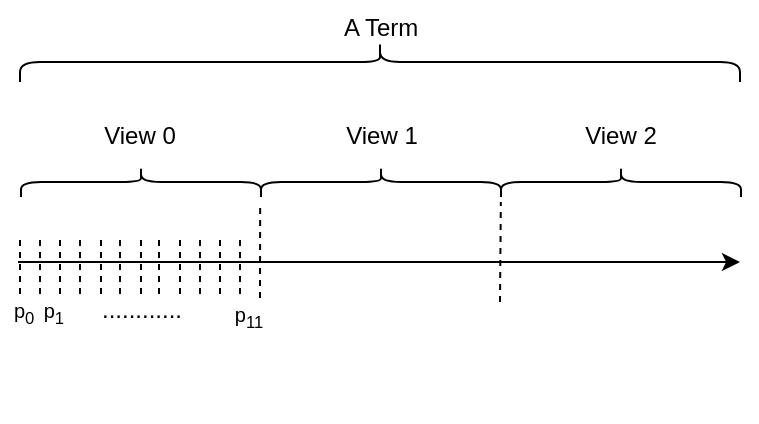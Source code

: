 <mxfile version="10.7.1" type="github"><diagram id="zgskr8rWmAI7nZ5oI1WV" name="Page-1"><mxGraphModel dx="465" dy="264" grid="1" gridSize="10" guides="1" tooltips="1" connect="1" arrows="1" fold="1" page="1" pageScale="1" pageWidth="850" pageHeight="1100" math="0" shadow="0"><root><mxCell id="0"/><mxCell id="1" parent="0"/><mxCell id="pENLTloQAE79HkyMmiLk-13" value="" style="group" vertex="1" connectable="0" parent="1"><mxGeometry x="39" y="90" width="361" height="200" as="geometry"/></mxCell><mxCell id="pENLTloQAE79HkyMmiLk-3" value="" style="endArrow=classic;html=1;" edge="1" parent="pENLTloQAE79HkyMmiLk-13"><mxGeometry width="50" height="50" relative="1" as="geometry"><mxPoint y="120" as="sourcePoint"/><mxPoint x="361" y="120" as="targetPoint"/></mxGeometry></mxCell><mxCell id="pENLTloQAE79HkyMmiLk-4" value="" style="endArrow=none;dashed=1;html=1;" edge="1" parent="pENLTloQAE79HkyMmiLk-13"><mxGeometry width="50" height="50" relative="1" as="geometry"><mxPoint x="121" y="138" as="sourcePoint"/><mxPoint x="121.085" y="90" as="targetPoint"/></mxGeometry></mxCell><mxCell id="pENLTloQAE79HkyMmiLk-6" value="" style="endArrow=none;dashed=1;html=1;" edge="1" parent="pENLTloQAE79HkyMmiLk-13"><mxGeometry width="50" height="50" relative="1" as="geometry"><mxPoint x="241" y="140" as="sourcePoint"/><mxPoint x="241.419" y="90" as="targetPoint"/></mxGeometry></mxCell><mxCell id="pENLTloQAE79HkyMmiLk-7" value="" style="shape=curlyBracket;whiteSpace=wrap;html=1;rounded=1;rotation=90;" vertex="1" parent="pENLTloQAE79HkyMmiLk-13"><mxGeometry x="54" y="20" width="15" height="120" as="geometry"/></mxCell><mxCell id="pENLTloQAE79HkyMmiLk-8" value="" style="shape=curlyBracket;whiteSpace=wrap;html=1;rounded=1;rotation=90;" vertex="1" parent="pENLTloQAE79HkyMmiLk-13"><mxGeometry x="294" y="20" width="15" height="120" as="geometry"/></mxCell><mxCell id="pENLTloQAE79HkyMmiLk-9" value="" style="shape=curlyBracket;whiteSpace=wrap;html=1;rounded=1;rotation=90;" vertex="1" parent="pENLTloQAE79HkyMmiLk-13"><mxGeometry x="174" y="20" width="15" height="120" as="geometry"/></mxCell><mxCell id="pENLTloQAE79HkyMmiLk-10" value="View 0" style="text;html=1;strokeColor=none;fillColor=none;align=center;verticalAlign=middle;whiteSpace=wrap;rounded=0;" vertex="1" parent="pENLTloQAE79HkyMmiLk-13"><mxGeometry x="38.5" y="47" width="44" height="20" as="geometry"/></mxCell><mxCell id="pENLTloQAE79HkyMmiLk-11" value="View 1" style="text;html=1;strokeColor=none;fillColor=none;align=center;verticalAlign=middle;whiteSpace=wrap;rounded=0;" vertex="1" parent="pENLTloQAE79HkyMmiLk-13"><mxGeometry x="159.5" y="47" width="44" height="20" as="geometry"/></mxCell><mxCell id="pENLTloQAE79HkyMmiLk-12" value="View 2" style="text;html=1;strokeColor=none;fillColor=none;align=center;verticalAlign=middle;whiteSpace=wrap;rounded=0;" vertex="1" parent="pENLTloQAE79HkyMmiLk-13"><mxGeometry x="275" y="47" width="53" height="20" as="geometry"/></mxCell><mxCell id="pENLTloQAE79HkyMmiLk-16" value="" style="endArrow=none;dashed=1;html=1;" edge="1" parent="pENLTloQAE79HkyMmiLk-13"><mxGeometry width="50" height="50" relative="1" as="geometry"><mxPoint x="11" y="136" as="sourcePoint"/><mxPoint x="11" y="106" as="targetPoint"/></mxGeometry></mxCell><mxCell id="pENLTloQAE79HkyMmiLk-21" value="" style="endArrow=none;dashed=1;html=1;" edge="1" parent="pENLTloQAE79HkyMmiLk-13"><mxGeometry width="50" height="50" relative="1" as="geometry"><mxPoint x="41.5" y="136" as="sourcePoint"/><mxPoint x="41.5" y="106" as="targetPoint"/></mxGeometry></mxCell><mxCell id="pENLTloQAE79HkyMmiLk-23" value="" style="endArrow=none;dashed=1;html=1;" edge="1" parent="pENLTloQAE79HkyMmiLk-13"><mxGeometry width="50" height="50" relative="1" as="geometry"><mxPoint x="51" y="136" as="sourcePoint"/><mxPoint x="51" y="106" as="targetPoint"/></mxGeometry></mxCell><mxCell id="pENLTloQAE79HkyMmiLk-24" value="" style="endArrow=none;dashed=1;html=1;" edge="1" parent="pENLTloQAE79HkyMmiLk-13"><mxGeometry width="50" height="50" relative="1" as="geometry"><mxPoint x="81" y="136" as="sourcePoint"/><mxPoint x="81" y="106" as="targetPoint"/></mxGeometry></mxCell><mxCell id="pENLTloQAE79HkyMmiLk-25" value="" style="endArrow=none;dashed=1;html=1;" edge="1" parent="pENLTloQAE79HkyMmiLk-13"><mxGeometry width="50" height="50" relative="1" as="geometry"><mxPoint x="61.5" y="136" as="sourcePoint"/><mxPoint x="61.5" y="106" as="targetPoint"/></mxGeometry></mxCell><mxCell id="pENLTloQAE79HkyMmiLk-26" value="" style="endArrow=none;dashed=1;html=1;" edge="1" parent="pENLTloQAE79HkyMmiLk-13"><mxGeometry width="50" height="50" relative="1" as="geometry"><mxPoint x="70.5" y="136" as="sourcePoint"/><mxPoint x="70.5" y="106" as="targetPoint"/></mxGeometry></mxCell><mxCell id="pENLTloQAE79HkyMmiLk-35" value="" style="shape=curlyBracket;whiteSpace=wrap;html=1;rounded=1;rotation=90;" vertex="1" parent="pENLTloQAE79HkyMmiLk-13"><mxGeometry x="171" y="-160" width="20" height="360" as="geometry"/></mxCell><mxCell id="pENLTloQAE79HkyMmiLk-34" value="&lt;font style=&quot;font-size: 10px&quot;&gt;p&lt;sub&gt;0&amp;nbsp; &lt;/sub&gt;p&lt;sub&gt;1 &lt;br style=&quot;font-size: 10px&quot;&gt;&lt;/sub&gt;&lt;/font&gt;" style="text;html=1;strokeColor=none;fillColor=none;align=center;verticalAlign=middle;whiteSpace=wrap;rounded=0;" vertex="1" parent="pENLTloQAE79HkyMmiLk-13"><mxGeometry x="-9" y="134" width="39" height="20" as="geometry"/></mxCell><mxCell id="pENLTloQAE79HkyMmiLk-56" value="............" style="text;html=1;" vertex="1" parent="pENLTloQAE79HkyMmiLk-13"><mxGeometry x="40" y="130" width="28" height="30" as="geometry"/></mxCell><mxCell id="pENLTloQAE79HkyMmiLk-57" value="&lt;font style=&quot;font-size: 10px&quot;&gt;p&lt;sub&gt;11&lt;/sub&gt;&lt;sub&gt;&lt;br style=&quot;font-size: 10px&quot;&gt;&lt;/sub&gt;&lt;/font&gt;" style="text;html=1;strokeColor=none;fillColor=none;align=center;verticalAlign=middle;whiteSpace=wrap;rounded=0;" vertex="1" parent="pENLTloQAE79HkyMmiLk-13"><mxGeometry x="96" y="136" width="39" height="20" as="geometry"/></mxCell><mxCell id="pENLTloQAE79HkyMmiLk-19" value="" style="endArrow=none;dashed=1;html=1;" edge="1" parent="1"><mxGeometry width="50" height="50" relative="1" as="geometry"><mxPoint x="60" y="226" as="sourcePoint"/><mxPoint x="60" y="196" as="targetPoint"/></mxGeometry></mxCell><mxCell id="pENLTloQAE79HkyMmiLk-20" value="" style="endArrow=none;dashed=1;html=1;" edge="1" parent="1"><mxGeometry width="50" height="50" relative="1" as="geometry"><mxPoint x="70" y="226" as="sourcePoint"/><mxPoint x="70" y="196" as="targetPoint"/></mxGeometry></mxCell><mxCell id="pENLTloQAE79HkyMmiLk-27" value="" style="endArrow=none;dashed=1;html=1;" edge="1" parent="1"><mxGeometry width="50" height="50" relative="1" as="geometry"><mxPoint x="130" y="226" as="sourcePoint"/><mxPoint x="130" y="196" as="targetPoint"/></mxGeometry></mxCell><mxCell id="pENLTloQAE79HkyMmiLk-29" value="" style="endArrow=none;dashed=1;html=1;" edge="1" parent="1"><mxGeometry width="50" height="50" relative="1" as="geometry"><mxPoint x="140" y="226" as="sourcePoint"/><mxPoint x="140" y="196" as="targetPoint"/></mxGeometry></mxCell><mxCell id="pENLTloQAE79HkyMmiLk-30" value="" style="endArrow=none;dashed=1;html=1;" edge="1" parent="1"><mxGeometry width="50" height="50" relative="1" as="geometry"><mxPoint x="150" y="226" as="sourcePoint"/><mxPoint x="150" y="196" as="targetPoint"/></mxGeometry></mxCell><mxCell id="pENLTloQAE79HkyMmiLk-31" value="" style="endArrow=none;dashed=1;html=1;" edge="1" parent="1"><mxGeometry width="50" height="50" relative="1" as="geometry"><mxPoint x="40" y="226" as="sourcePoint"/><mxPoint x="40" y="196" as="targetPoint"/></mxGeometry></mxCell><mxCell id="pENLTloQAE79HkyMmiLk-55" value="A Term" style="text;html=1;" vertex="1" parent="1"><mxGeometry x="200" y="79" width="40" height="30" as="geometry"/></mxCell></root></mxGraphModel></diagram></mxfile>